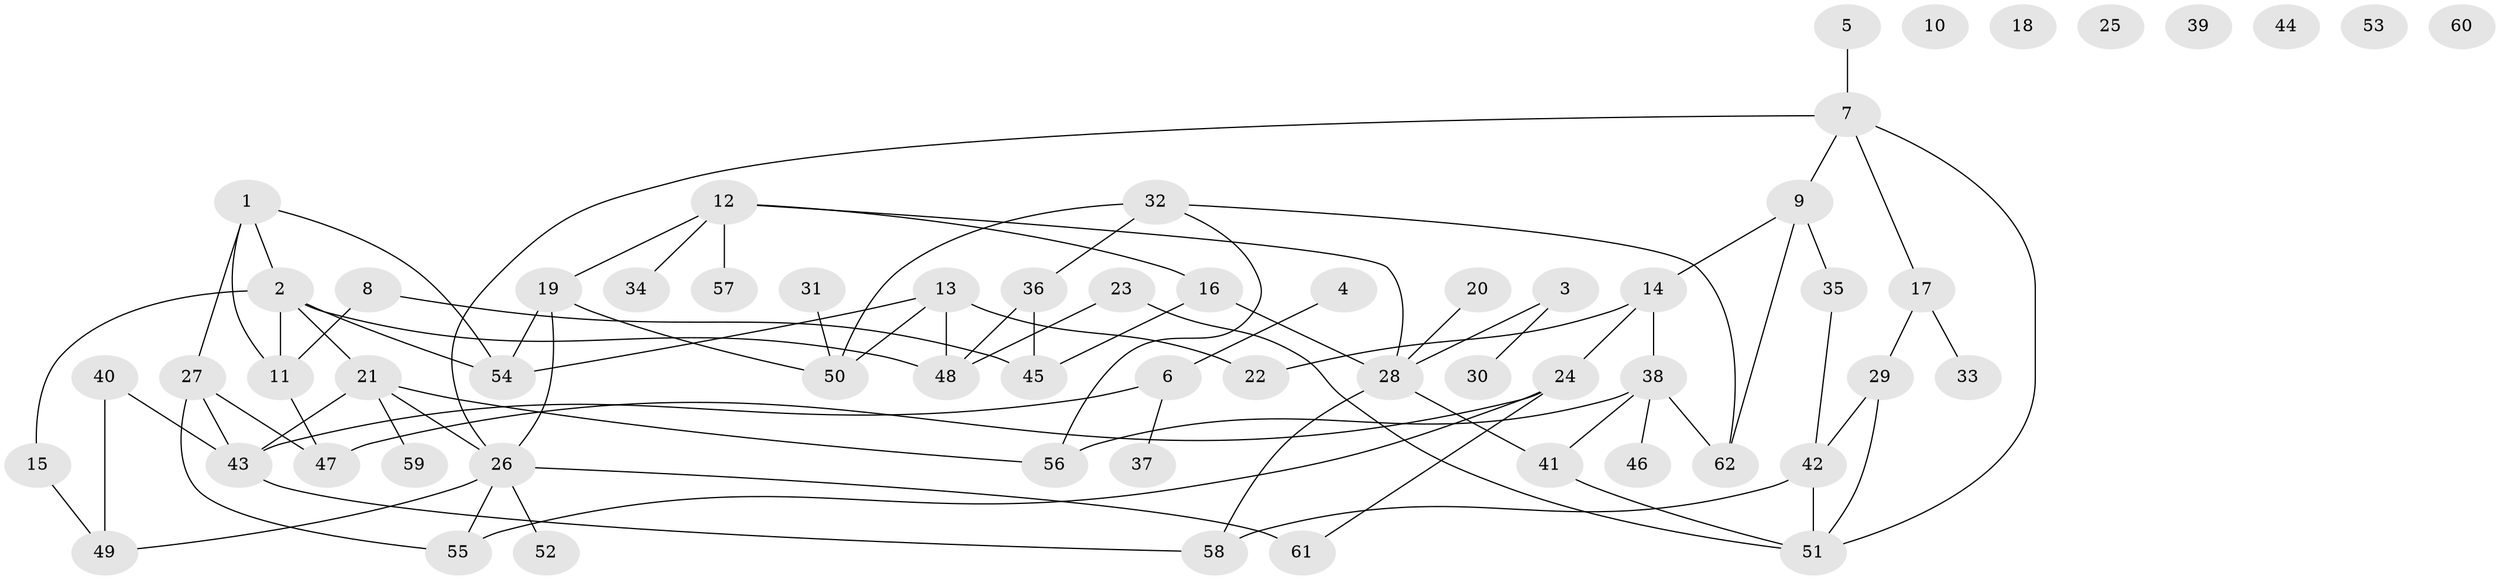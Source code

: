 // Generated by graph-tools (version 1.1) at 2025/39/03/09/25 04:39:28]
// undirected, 62 vertices, 84 edges
graph export_dot {
graph [start="1"]
  node [color=gray90,style=filled];
  1;
  2;
  3;
  4;
  5;
  6;
  7;
  8;
  9;
  10;
  11;
  12;
  13;
  14;
  15;
  16;
  17;
  18;
  19;
  20;
  21;
  22;
  23;
  24;
  25;
  26;
  27;
  28;
  29;
  30;
  31;
  32;
  33;
  34;
  35;
  36;
  37;
  38;
  39;
  40;
  41;
  42;
  43;
  44;
  45;
  46;
  47;
  48;
  49;
  50;
  51;
  52;
  53;
  54;
  55;
  56;
  57;
  58;
  59;
  60;
  61;
  62;
  1 -- 2;
  1 -- 11;
  1 -- 27;
  1 -- 54;
  2 -- 11;
  2 -- 15;
  2 -- 21;
  2 -- 48;
  2 -- 54;
  3 -- 28;
  3 -- 30;
  4 -- 6;
  5 -- 7;
  6 -- 37;
  6 -- 43;
  7 -- 9;
  7 -- 17;
  7 -- 26;
  7 -- 51;
  8 -- 11;
  8 -- 45;
  9 -- 14;
  9 -- 35;
  9 -- 62;
  11 -- 47;
  12 -- 16;
  12 -- 19;
  12 -- 28;
  12 -- 34;
  12 -- 57;
  13 -- 22;
  13 -- 48;
  13 -- 50;
  13 -- 54;
  14 -- 22;
  14 -- 24;
  14 -- 38;
  15 -- 49;
  16 -- 28;
  16 -- 45;
  17 -- 29;
  17 -- 33;
  19 -- 26;
  19 -- 50;
  19 -- 54;
  20 -- 28;
  21 -- 26;
  21 -- 43;
  21 -- 56;
  21 -- 59;
  23 -- 48;
  23 -- 51;
  24 -- 47;
  24 -- 55;
  24 -- 61;
  26 -- 49;
  26 -- 52;
  26 -- 55;
  26 -- 61;
  27 -- 43;
  27 -- 47;
  27 -- 55;
  28 -- 41;
  28 -- 58;
  29 -- 42;
  29 -- 51;
  31 -- 50;
  32 -- 36;
  32 -- 50;
  32 -- 56;
  32 -- 62;
  35 -- 42;
  36 -- 45;
  36 -- 48;
  38 -- 41;
  38 -- 46;
  38 -- 56;
  38 -- 62;
  40 -- 43;
  40 -- 49;
  41 -- 51;
  42 -- 51;
  42 -- 58;
  43 -- 58;
}
